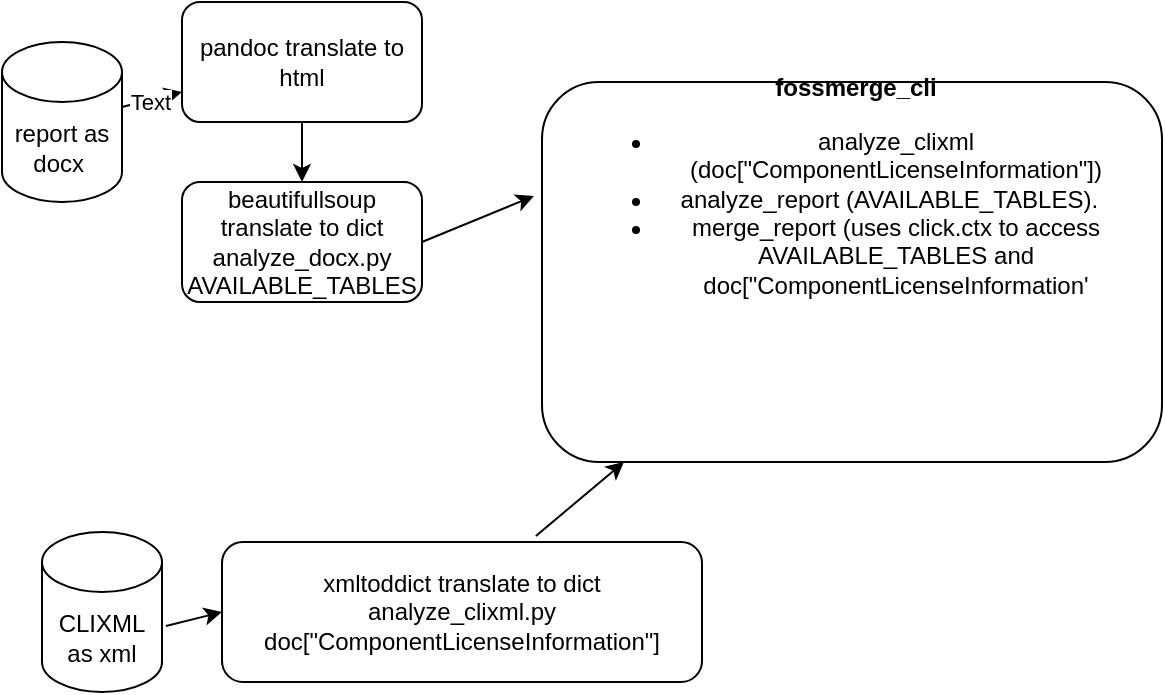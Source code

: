 <mxfile version="15.0.3" type="device"><diagram id="wfyh4DOrsHanNlmmtjbY" name="Page-1"><mxGraphModel dx="927" dy="641" grid="1" gridSize="10" guides="1" tooltips="1" connect="1" arrows="1" fold="1" page="1" pageScale="1" pageWidth="827" pageHeight="1169" math="0" shadow="0"><root><mxCell id="0"/><mxCell id="1" parent="0"/><mxCell id="dez9j1o8zD_sXCDbApcq-2" value="report as docx&amp;nbsp;" style="shape=cylinder3;whiteSpace=wrap;html=1;boundedLbl=1;backgroundOutline=1;size=15;" vertex="1" parent="1"><mxGeometry y="300" width="60" height="80" as="geometry"/></mxCell><mxCell id="dez9j1o8zD_sXCDbApcq-3" value="CLIXML as xml" style="shape=cylinder3;whiteSpace=wrap;html=1;boundedLbl=1;backgroundOutline=1;size=15;" vertex="1" parent="1"><mxGeometry x="20" y="545" width="60" height="80" as="geometry"/></mxCell><mxCell id="dez9j1o8zD_sXCDbApcq-4" value="pandoc translate to html&lt;br&gt;" style="rounded=1;whiteSpace=wrap;html=1;" vertex="1" parent="1"><mxGeometry x="90" y="280" width="120" height="60" as="geometry"/></mxCell><mxCell id="dez9j1o8zD_sXCDbApcq-5" value="xmltoddict translate to dict&lt;br&gt;analyze_clixml.py&lt;br&gt;doc[&quot;ComponentLicenseInformation&quot;]" style="rounded=1;whiteSpace=wrap;html=1;" vertex="1" parent="1"><mxGeometry x="110" y="550" width="240" height="70" as="geometry"/></mxCell><mxCell id="dez9j1o8zD_sXCDbApcq-6" value="beautifullsoup translate to dict&lt;br&gt;analyze_docx.py&lt;br&gt;AVAILABLE_TABLES" style="rounded=1;whiteSpace=wrap;html=1;" vertex="1" parent="1"><mxGeometry x="90" y="370" width="120" height="60" as="geometry"/></mxCell><mxCell id="dez9j1o8zD_sXCDbApcq-7" value="&lt;br&gt;&lt;table&gt;&lt;tbody&gt;&lt;tr&gt;&lt;td&gt;&lt;br&gt;&lt;/td&gt;&lt;td&gt;&lt;br&gt;&lt;/td&gt;&lt;td&gt;&lt;div&gt;&lt;br&gt;&lt;/div&gt;&lt;/td&gt;&lt;td&gt;&lt;table&gt;&lt;tbody&gt;&lt;tr&gt;&lt;td&gt;&lt;b&gt;fossmerge_cli&lt;/b&gt;&lt;br&gt;&lt;ul&gt;&lt;li&gt;analyze_clixml (doc[&quot;ComponentLicenseInformation&quot;])&lt;/li&gt;&lt;li&gt;analyze_report (AVAILABLE_TABLES).&amp;nbsp;&amp;nbsp;&lt;/li&gt;&lt;li&gt;merge_report (uses click.ctx to access AVAILABLE_TABLES and doc[&quot;ComponentLicenseInformation'&lt;/li&gt;&lt;/ul&gt;&lt;/td&gt;&lt;td&gt;&lt;br&gt;&lt;/td&gt;&lt;td&gt;&lt;br&gt;&lt;/td&gt;&lt;/tr&gt;&lt;tr&gt;&lt;td&gt;&lt;br&gt;&lt;/td&gt;&lt;td&gt;&lt;br&gt;&lt;/td&gt;&lt;td&gt;&lt;br&gt;&lt;/td&gt;&lt;/tr&gt;&lt;tr&gt;&lt;td&gt;&lt;br&gt;&lt;/td&gt;&lt;td&gt;&lt;br&gt;&lt;/td&gt;&lt;td&gt;&lt;br&gt;&lt;/td&gt;&lt;/tr&gt;&lt;/tbody&gt;&lt;/table&gt;&lt;br&gt;&lt;/td&gt;&lt;/tr&gt;&lt;tr&gt;&lt;td&gt;&lt;br&gt;&lt;/td&gt;&lt;td&gt;&lt;br&gt;&lt;/td&gt;&lt;td&gt;&lt;br&gt;&lt;/td&gt;&lt;td&gt;&lt;br&gt;&lt;/td&gt;&lt;/tr&gt;&lt;tr&gt;&lt;td&gt;&lt;br&gt;&lt;/td&gt;&lt;td&gt;&lt;br&gt;&lt;/td&gt;&lt;td&gt;&lt;br&gt;&lt;/td&gt;&lt;td&gt;&lt;br&gt;&lt;/td&gt;&lt;/tr&gt;&lt;/tbody&gt;&lt;/table&gt;" style="rounded=1;whiteSpace=wrap;html=1;" vertex="1" parent="1"><mxGeometry x="270" y="320" width="310" height="190" as="geometry"/></mxCell><mxCell id="dez9j1o8zD_sXCDbApcq-8" value="" style="endArrow=classic;html=1;" edge="1" parent="1" source="dez9j1o8zD_sXCDbApcq-2" target="dez9j1o8zD_sXCDbApcq-4"><mxGeometry width="50" height="50" relative="1" as="geometry"><mxPoint x="280" y="590" as="sourcePoint"/><mxPoint x="330" y="540" as="targetPoint"/></mxGeometry></mxCell><mxCell id="dez9j1o8zD_sXCDbApcq-9" value="Text" style="edgeLabel;html=1;align=center;verticalAlign=middle;resizable=0;points=[];" vertex="1" connectable="0" parent="dez9j1o8zD_sXCDbApcq-8"><mxGeometry x="-0.082" y="-1" relative="1" as="geometry"><mxPoint as="offset"/></mxGeometry></mxCell><mxCell id="dez9j1o8zD_sXCDbApcq-10" value="" style="endArrow=classic;html=1;" edge="1" parent="1" source="dez9j1o8zD_sXCDbApcq-4" target="dez9j1o8zD_sXCDbApcq-6"><mxGeometry width="50" height="50" relative="1" as="geometry"><mxPoint x="70" y="740" as="sourcePoint"/><mxPoint x="120" y="690" as="targetPoint"/></mxGeometry></mxCell><mxCell id="dez9j1o8zD_sXCDbApcq-11" value="" style="endArrow=classic;html=1;exitX=1.033;exitY=0.588;exitDx=0;exitDy=0;exitPerimeter=0;entryX=0;entryY=0.5;entryDx=0;entryDy=0;" edge="1" parent="1" source="dez9j1o8zD_sXCDbApcq-3" target="dez9j1o8zD_sXCDbApcq-5"><mxGeometry width="50" height="50" relative="1" as="geometry"><mxPoint x="280" y="590" as="sourcePoint"/><mxPoint x="150" y="585" as="targetPoint"/></mxGeometry></mxCell><mxCell id="dez9j1o8zD_sXCDbApcq-14" value="" style="endArrow=classic;html=1;exitX=0.654;exitY=-0.043;exitDx=0;exitDy=0;exitPerimeter=0;" edge="1" parent="1" source="dez9j1o8zD_sXCDbApcq-5"><mxGeometry width="50" height="50" relative="1" as="geometry"><mxPoint x="280" y="540" as="sourcePoint"/><mxPoint x="311" y="510" as="targetPoint"/></mxGeometry></mxCell><mxCell id="dez9j1o8zD_sXCDbApcq-15" value="" style="endArrow=classic;html=1;exitX=1;exitY=0.5;exitDx=0;exitDy=0;entryX=-0.013;entryY=0.3;entryDx=0;entryDy=0;entryPerimeter=0;" edge="1" parent="1" source="dez9j1o8zD_sXCDbApcq-6" target="dez9j1o8zD_sXCDbApcq-7"><mxGeometry width="50" height="50" relative="1" as="geometry"><mxPoint x="150" y="520" as="sourcePoint"/><mxPoint x="200" y="470" as="targetPoint"/></mxGeometry></mxCell></root></mxGraphModel></diagram></mxfile>